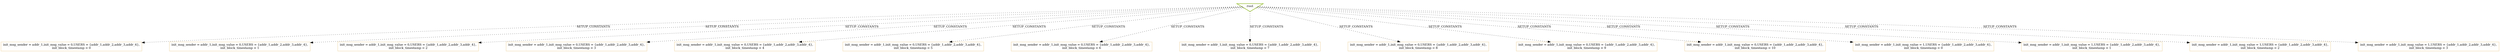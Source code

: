 digraph visited_states {
graph [nodesep=1.5, ranksep=1.5];
root [shape=invtriangle, color="#99BF38", fontsize=12, penwidth=2, label="root"];

root -> 0 [style = dotted, color = black, label="SETUP_CONSTANTS", fontsize=12];
root -> 1 [style = dotted, color = black, label="SETUP_CONSTANTS", fontsize=12];
root -> 2 [style = dotted, color = black, label="SETUP_CONSTANTS", fontsize=12];
root -> 3 [style = dotted, color = black, label="SETUP_CONSTANTS", fontsize=12];
root -> 4 [style = dotted, color = black, label="SETUP_CONSTANTS", fontsize=12];
root -> 5 [style = dotted, color = black, label="SETUP_CONSTANTS", fontsize=12];
root -> 6 [style = dotted, color = black, label="SETUP_CONSTANTS", fontsize=12];
root -> 7 [style = dotted, color = black, label="SETUP_CONSTANTS", fontsize=12];
root -> 8 [style = dotted, color = black, label="SETUP_CONSTANTS", fontsize=12];
root -> 9 [style = dotted, color = black, label="SETUP_CONSTANTS", fontsize=12];
root -> 10 [style = dotted, color = black, label="SETUP_CONSTANTS", fontsize=12];
root -> 11 [style = dotted, color = black, label="SETUP_CONSTANTS", fontsize=12];
root -> 12 [style = dotted, color = black, label="SETUP_CONSTANTS", fontsize=12];
root -> 13 [style = dotted, color = black, label="SETUP_CONSTANTS", fontsize=12];
root -> 14 [style = dotted, color = black, label="SETUP_CONSTANTS", fontsize=12];

0 [shape=box, color="#F4E3C1", fontsize=12, penwidth=2, label="init_msg_sender = addr_1,init_msg_value = 0,USERS = \{addr_1,addr_2,addr_3,addr_4\},\ninit_block_timestamp = 0"];


1 [shape=box, color="#F4E3C1", fontsize=12, penwidth=2, label="init_msg_sender = addr_1,init_msg_value = 0,USERS = \{addr_1,addr_2,addr_3,addr_4\},\ninit_block_timestamp = 1"];


2 [shape=box, color="#F4E3C1", fontsize=12, penwidth=2, label="init_msg_sender = addr_1,init_msg_value = 0,USERS = \{addr_1,addr_2,addr_3,addr_4\},\ninit_block_timestamp = 2"];


3 [shape=box, color="#F4E3C1", fontsize=12, penwidth=2, label="init_msg_sender = addr_1,init_msg_value = 0,USERS = \{addr_1,addr_2,addr_3,addr_4\},\ninit_block_timestamp = 3"];


4 [shape=box, color="#F4E3C1", fontsize=12, penwidth=2, label="init_msg_sender = addr_1,init_msg_value = 0,USERS = \{addr_1,addr_2,addr_3,addr_4\},\ninit_block_timestamp = 4"];


5 [shape=box, color="#F4E3C1", fontsize=12, penwidth=2, label="init_msg_sender = addr_1,init_msg_value = 0,USERS = \{addr_1,addr_2,addr_3,addr_4\},\ninit_block_timestamp = 5"];


6 [shape=box, color="#F4E3C1", fontsize=12, penwidth=2, label="init_msg_sender = addr_1,init_msg_value = 0,USERS = \{addr_1,addr_2,addr_3,addr_4\},\ninit_block_timestamp = 6"];


7 [shape=box, color="#F4E3C1", fontsize=12, penwidth=2, label="init_msg_sender = addr_1,init_msg_value = 0,USERS = \{addr_1,addr_2,addr_3,addr_4\},\ninit_block_timestamp = 7"];


8 [shape=box, color="#F4E3C1", fontsize=12, penwidth=2, label="init_msg_sender = addr_1,init_msg_value = 0,USERS = \{addr_1,addr_2,addr_3,addr_4\},\ninit_block_timestamp = 8"];


9 [shape=box, color="#F4E3C1", fontsize=12, penwidth=2, label="init_msg_sender = addr_1,init_msg_value = 0,USERS = \{addr_1,addr_2,addr_3,addr_4\},\ninit_block_timestamp = 9"];


10 [shape=box, color="#F4E3C1", fontsize=12, penwidth=2, label="init_msg_sender = addr_1,init_msg_value = 0,USERS = \{addr_1,addr_2,addr_3,addr_4\},\ninit_block_timestamp = 10"];


11 [shape=box, color="#F4E3C1", fontsize=12, penwidth=2, label="init_msg_sender = addr_1,init_msg_value = 1,USERS = \{addr_1,addr_2,addr_3,addr_4\},\ninit_block_timestamp = 0"];


12 [shape=box, color="#F4E3C1", fontsize=12, penwidth=2, label="init_msg_sender = addr_1,init_msg_value = 1,USERS = \{addr_1,addr_2,addr_3,addr_4\},\ninit_block_timestamp = 1"];


13 [shape=box, color="#F4E3C1", fontsize=12, penwidth=2, label="init_msg_sender = addr_1,init_msg_value = 1,USERS = \{addr_1,addr_2,addr_3,addr_4\},\ninit_block_timestamp = 2"];


14 [shape=box, color="#F4E3C1", fontsize=12, penwidth=2, label="init_msg_sender = addr_1,init_msg_value = 1,USERS = \{addr_1,addr_2,addr_3,addr_4\},\ninit_block_timestamp = 3"];


}

